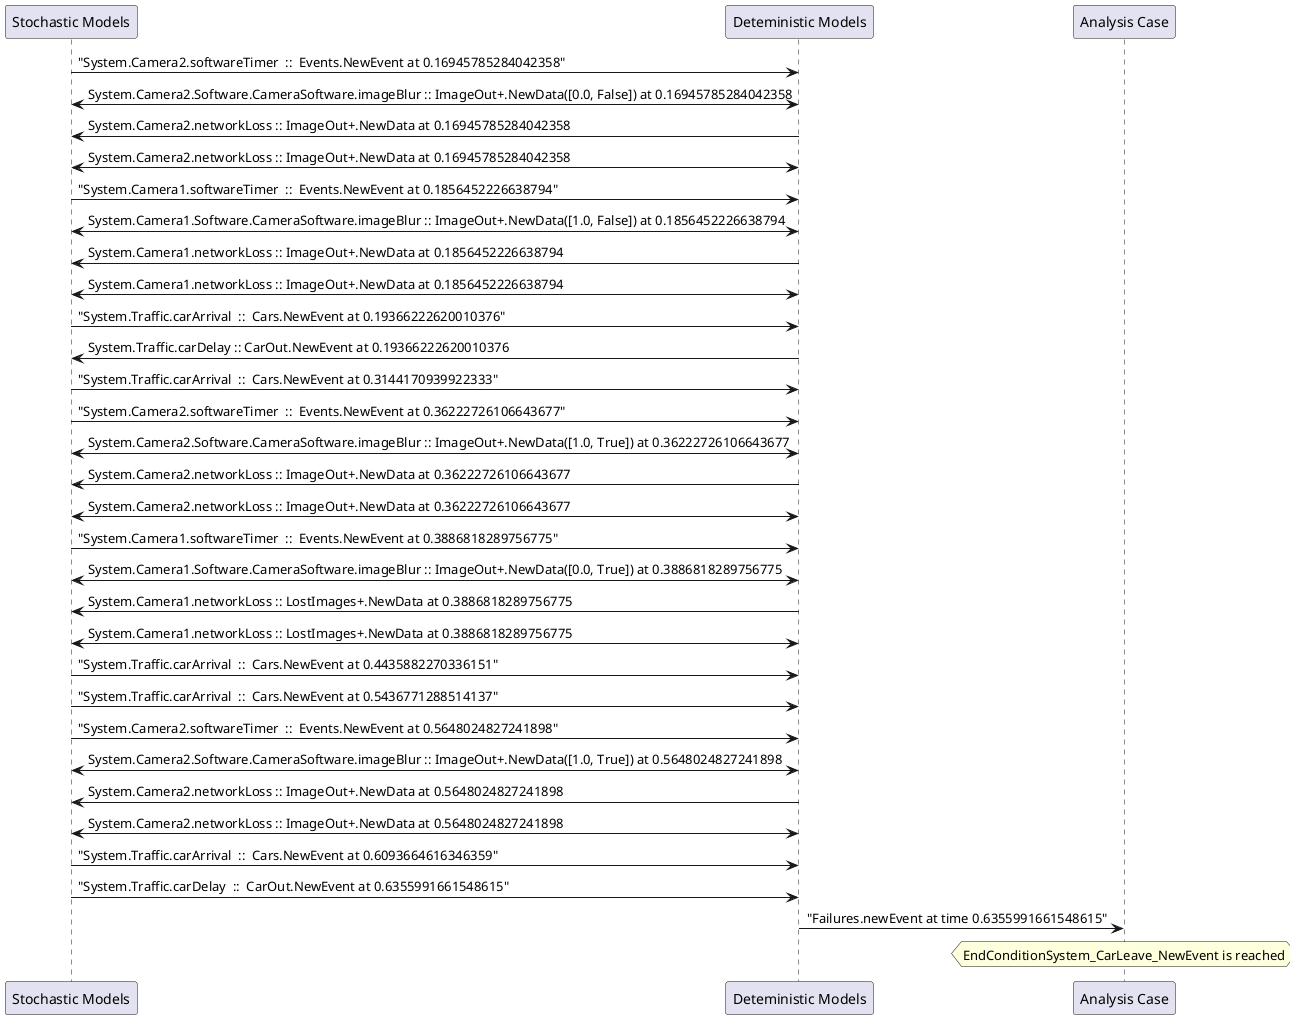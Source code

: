 
	@startuml
	participant "Stochastic Models" as stochmodel
	participant "Deteministic Models" as detmodel
	participant "Analysis Case" as analysis
	{31353_stop} stochmodel -> detmodel : "System.Camera2.softwareTimer  ::  Events.NewEvent at 0.16945785284042358"
detmodel <-> stochmodel : System.Camera2.Software.CameraSoftware.imageBlur :: ImageOut+.NewData([0.0, False]) at 0.16945785284042358
detmodel -> stochmodel : System.Camera2.networkLoss :: ImageOut+.NewData at 0.16945785284042358
detmodel <-> stochmodel : System.Camera2.networkLoss :: ImageOut+.NewData at 0.16945785284042358
{31338_stop} stochmodel -> detmodel : "System.Camera1.softwareTimer  ::  Events.NewEvent at 0.1856452226638794"
detmodel <-> stochmodel : System.Camera1.Software.CameraSoftware.imageBlur :: ImageOut+.NewData([1.0, False]) at 0.1856452226638794
detmodel -> stochmodel : System.Camera1.networkLoss :: ImageOut+.NewData at 0.1856452226638794
detmodel <-> stochmodel : System.Camera1.networkLoss :: ImageOut+.NewData at 0.1856452226638794
{31369_stop} stochmodel -> detmodel : "System.Traffic.carArrival  ::  Cars.NewEvent at 0.19366222620010376"
{31389_start} detmodel -> stochmodel : System.Traffic.carDelay :: CarOut.NewEvent at 0.19366222620010376
{31370_stop} stochmodel -> detmodel : "System.Traffic.carArrival  ::  Cars.NewEvent at 0.3144170939922333"
{31354_stop} stochmodel -> detmodel : "System.Camera2.softwareTimer  ::  Events.NewEvent at 0.36222726106643677"
detmodel <-> stochmodel : System.Camera2.Software.CameraSoftware.imageBlur :: ImageOut+.NewData([1.0, True]) at 0.36222726106643677
detmodel -> stochmodel : System.Camera2.networkLoss :: ImageOut+.NewData at 0.36222726106643677
detmodel <-> stochmodel : System.Camera2.networkLoss :: ImageOut+.NewData at 0.36222726106643677
{31339_stop} stochmodel -> detmodel : "System.Camera1.softwareTimer  ::  Events.NewEvent at 0.3886818289756775"
detmodel <-> stochmodel : System.Camera1.Software.CameraSoftware.imageBlur :: ImageOut+.NewData([0.0, True]) at 0.3886818289756775
detmodel -> stochmodel : System.Camera1.networkLoss :: LostImages+.NewData at 0.3886818289756775
detmodel <-> stochmodel : System.Camera1.networkLoss :: LostImages+.NewData at 0.3886818289756775
{31371_stop} stochmodel -> detmodel : "System.Traffic.carArrival  ::  Cars.NewEvent at 0.4435882270336151"
{31372_stop} stochmodel -> detmodel : "System.Traffic.carArrival  ::  Cars.NewEvent at 0.5436771288514137"
{31355_stop} stochmodel -> detmodel : "System.Camera2.softwareTimer  ::  Events.NewEvent at 0.5648024827241898"
detmodel <-> stochmodel : System.Camera2.Software.CameraSoftware.imageBlur :: ImageOut+.NewData([1.0, True]) at 0.5648024827241898
detmodel -> stochmodel : System.Camera2.networkLoss :: ImageOut+.NewData at 0.5648024827241898
detmodel <-> stochmodel : System.Camera2.networkLoss :: ImageOut+.NewData at 0.5648024827241898
{31373_stop} stochmodel -> detmodel : "System.Traffic.carArrival  ::  Cars.NewEvent at 0.6093664616346359"
{31389_stop} stochmodel -> detmodel : "System.Traffic.carDelay  ::  CarOut.NewEvent at 0.6355991661548615"
{31389_start} <-> {31389_stop} : delay
detmodel -> analysis : "Failures.newEvent at time 0.6355991661548615"
hnote over analysis 
EndConditionSystem_CarLeave_NewEvent is reached
endnote
@enduml